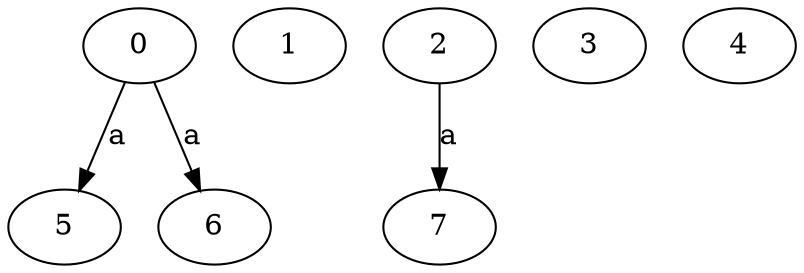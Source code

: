 strict digraph  {
0;
1;
2;
3;
5;
4;
6;
7;
0 -> 5  [label=a];
0 -> 6  [label=a];
2 -> 7  [label=a];
}
